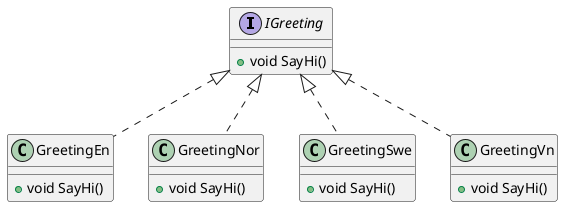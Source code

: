 @startuml

interface IGreeting {
    +void SayHi()
}

class GreetingEn {
    +void SayHi()
}

class GreetingNor {
    +void SayHi()
}

class GreetingSwe {
    +void SayHi()
}

class GreetingVn {
    +void SayHi()
}



' Relations
IGreeting <|.. GreetingEn
IGreeting <|.. GreetingNor
IGreeting <|.. GreetingSwe
IGreeting <|.. GreetingVn

' class Program {
'     +{static}void Main(string[] args)
' }

' Program --> IGreeting : uses >

@enduml